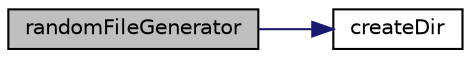 digraph "randomFileGenerator"
{
 // LATEX_PDF_SIZE
  edge [fontname="Helvetica",fontsize="10",labelfontname="Helvetica",labelfontsize="10"];
  node [fontname="Helvetica",fontsize="10",shape=record];
  rankdir="LR";
  Node1 [label="randomFileGenerator",height=0.2,width=0.4,color="black", fillcolor="grey75", style="filled", fontcolor="black",tooltip=" "];
  Node1 -> Node2 [color="midnightblue",fontsize="10",style="solid"];
  Node2 [label="createDir",height=0.2,width=0.4,color="black", fillcolor="white", style="filled",URL="$create_dir_8cpp.html#ac56e370a9e3ff7a105a834c666b5e843",tooltip=" "];
}
